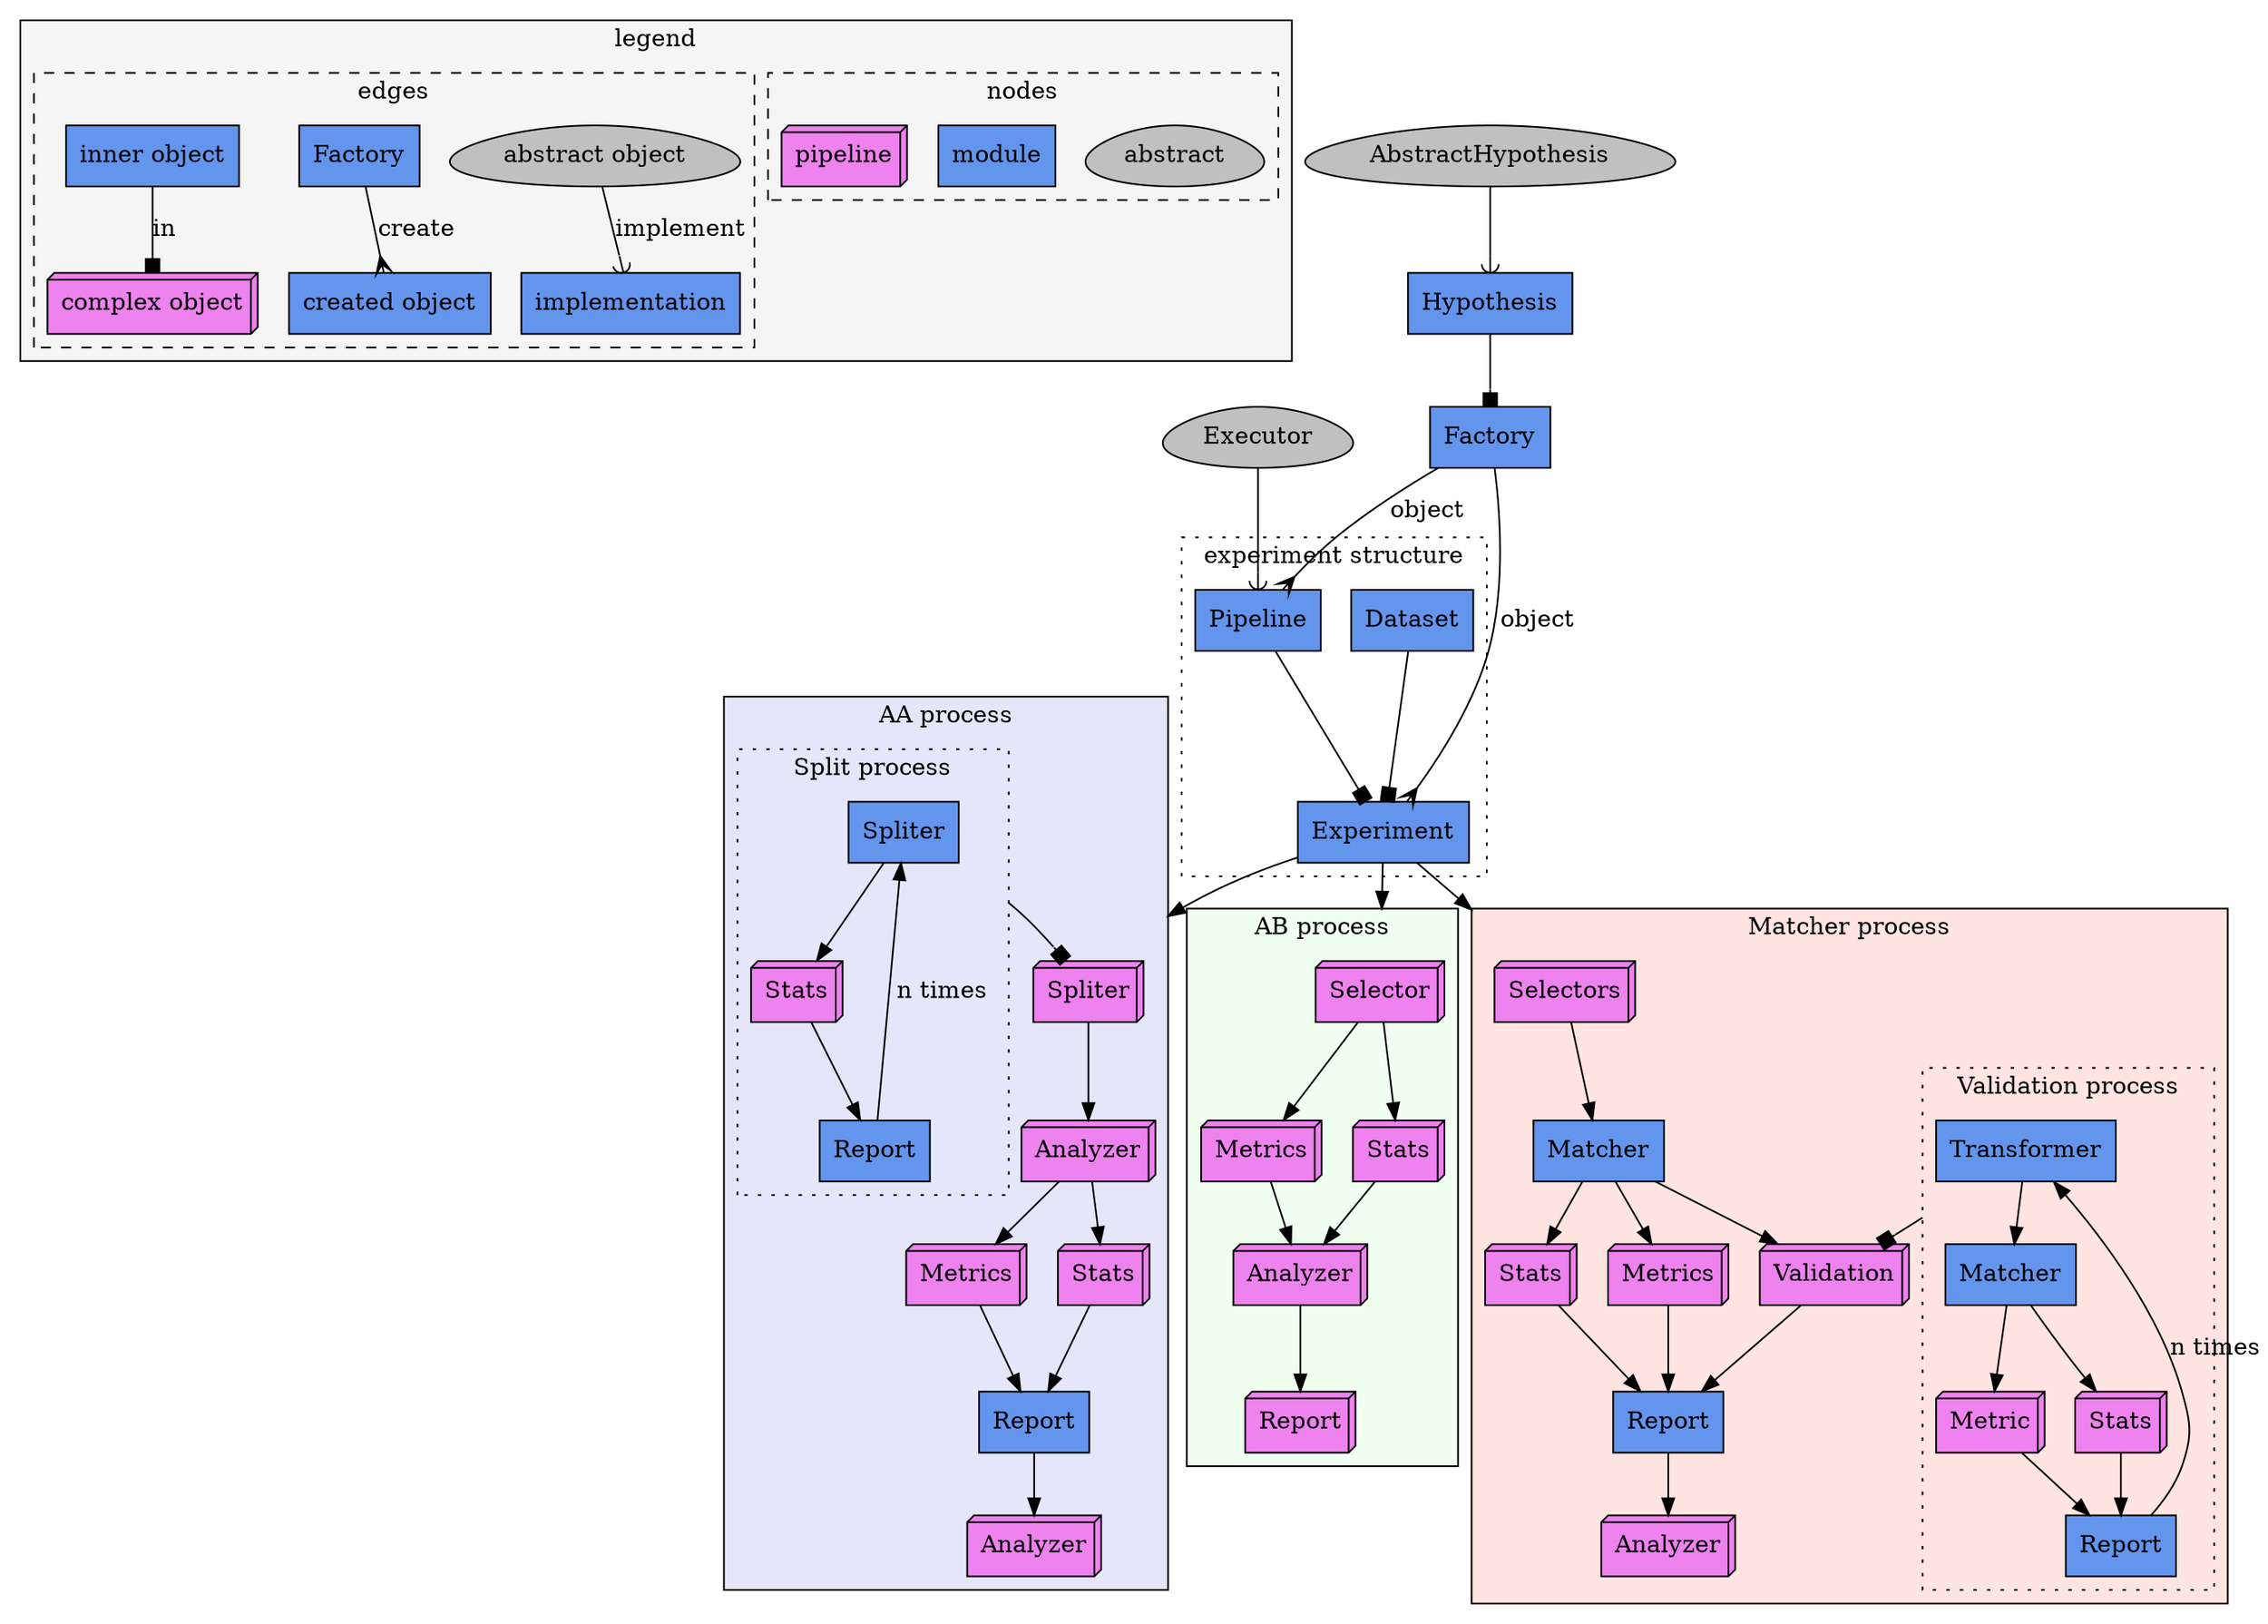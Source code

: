 digraph ClassPath{
    compound=true

    subgraph abstracts{
        node [shape=egg style=filled fillcolor=silver]
        abstract_class[label="abstract"]
        abstract_object[label="abstract object"]

        Executor
        AbstractHypothesis
    }

    subgraph modules{
        node [shape=box style=filled fillcolor=cornflowerblue]
        module
        factory_legend[label="Factory"]
        created_object[label="created object"]
        inner_object[label="inner object"]
        implementation


        Dataset
        Factory
        Experiment
        Pipeline
        Hypothesis

        // --------------------------------------
        Matcher
        ReportMatcher [label="Report"]
        TransformerMatchingValidation [label="Transformer"]
        MatherMatchingValidation [label="Matcher"]
        ReportMatchingValidation [label="Report"]
        // --------------------------------------
        SpliterAAOne[label="Spliter"]
        ReportAAOneSplit [label="Report"]
        ReportAABest [label="Report"]

    }

    subgraph pipelines{
        node [shape=box3d, style=filled, fillcolor=violet]
        pipeline
        complex_object[label="complex object"]

        // --------------------------------------
        SelectorsMatching[label="Selectors"]
        StatsMatcher[label="Stats"]
        MetricsMatcher[label="Metrics"]
        ValidationMatching[label="Validation"]
        AnalyzerMatching[label="Analyzer"]
        MetricMatchingValidation [label="Metric"]
        StatsMatchingValidation [label="Stats"]
        // --------------------------------------
        StatsAA[label="Stats"]
        SpliterAAPipeline[label="Spliter"]
        AnalyzerAASplit[label="Analyzer"]
        MetricsAASplit[label="Metrics"]
        StatsAASplit[label="Stats"]
        AnalyzerAA[label="Analyzer"]
        // --------------------------------------
        SelectorAB[label="Selector"]
        MetricsAB[label="Metrics"]
        StatsAB[label="Stats"]
        AnalyzerAB[label="Analyzer"]
        ReportAB[label="Report"]
    }

    subgraph cluster_legend{
        graph[label="legend", style=filled, fillcolor=whitesmoke]

        subgraph cluster_nodes{
            graph[label="nodes", style=dashed]
            abstract_class
            module
            pipeline
        }

        subgraph cluster_edges{
            graph[label="edges", style=dashed]
        
            factory_legend -> created_object [arrowhead=crow, label="create"]
            inner_object -> complex_object [arrowhead=box, label="in"]
            abstract_object -> implementation [arrowhead=curve, label="implement"]
        }



    }

// -----------------------------------------------------------------------------------
// -----------------------------------------------------------------------------------


    Executor -> Pipeline [arrowhead=curved]
    AbstractHypothesis -> Hypothesis [arrowhead=curved]

    Hypothesis -> Factory [arrowhead=box]
    Factory -> Experiment [arrowhead=crow label="object"]
    Factory -> Pipeline [arrowhead=crow label="object"]

    subgraph cluster_experiment{
        graph[label="experiment structure" style=dotted]
        Pipeline -> Experiment [arrowhead=box]
        Dataset -> Experiment [arrowhead=box]
    }

// -----------------------------------------------------------------------------------

    subgraph cluster_matcher{
        graph[label="Matcher process", style=dashed, style=filled, fillcolor=mistyrose]

        SelectorsMatching -> Matcher
        Matcher -> MetricsMatcher
        Matcher -> StatsMatcher
        Matcher -> ValidationMatching
        {
            MetricsMatcher
            StatsMatcher
            ValidationMatching
        } -> ReportMatcher

        subgraph cluster_matching_validation{
            graph[label="Validation process" style=dotted]
            TransformerMatchingValidation -> MatherMatchingValidation
            MatherMatchingValidation -> 
            {MetricMatchingValidation StatsMatchingValidation} -> ReportMatchingValidation
            ReportMatchingValidation -> TransformerMatchingValidation [label="n times"]
        }
        TransformerMatchingValidation -> ValidationMatching [ltail=cluster_matching_validation, arrowhead=box]
        ReportMatcher -> AnalyzerMatching
    }

    Experiment -> SelectorsMatching [lhead=cluster_matcher]

// -----------------------------------------------------------------------------------

    subgraph cluster_AA{
        graph[label="AA process", style=dashed, style=filled, fillcolor=lavender]
        
        subgraph cluster_split{
            graph[label="Split process" style=dotted]
            SpliterAAOne -> StatsAA -> ReportAAOneSplit
            ReportAAOneSplit -> SpliterAAOne [label="n times"]
        }

        SpliterAAOne -> SpliterAAPipeline [arrowhead=box ltail=cluster_split]
        SpliterAAPipeline -> AnalyzerAASplit
        AnalyzerAASplit -> {MetricsAASplit StatsAASplit}
        {MetricsAASplit StatsAASplit} -> ReportAABest
        ReportAABest -> AnalyzerAA
    }

    Experiment -> SpliterAAPipeline [lhead=cluster_AA]

// -----------------------------------------------------------------------------------

    subgraph cluster_AB{
        graph[label="AB process", style=dashed, style=filled, fillcolor=honeydew]

        SelectorAB -> MetricsAB
        SelectorAB -> StatsAB
        {MetricsAB StatsAB} -> AnalyzerAB
        AnalyzerAB -> ReportAB

    }

    Experiment -> SelectorAB [lhead=cluster_AB]

}